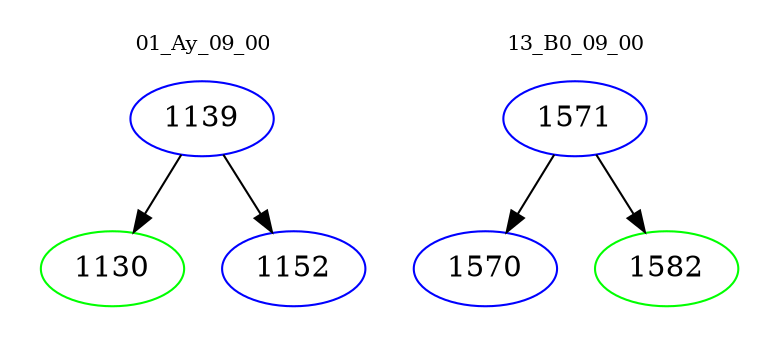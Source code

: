 digraph{
subgraph cluster_0 {
color = white
label = "01_Ay_09_00";
fontsize=10;
T0_1139 [label="1139", color="blue"]
T0_1139 -> T0_1130 [color="black"]
T0_1130 [label="1130", color="green"]
T0_1139 -> T0_1152 [color="black"]
T0_1152 [label="1152", color="blue"]
}
subgraph cluster_1 {
color = white
label = "13_B0_09_00";
fontsize=10;
T1_1571 [label="1571", color="blue"]
T1_1571 -> T1_1570 [color="black"]
T1_1570 [label="1570", color="blue"]
T1_1571 -> T1_1582 [color="black"]
T1_1582 [label="1582", color="green"]
}
}
